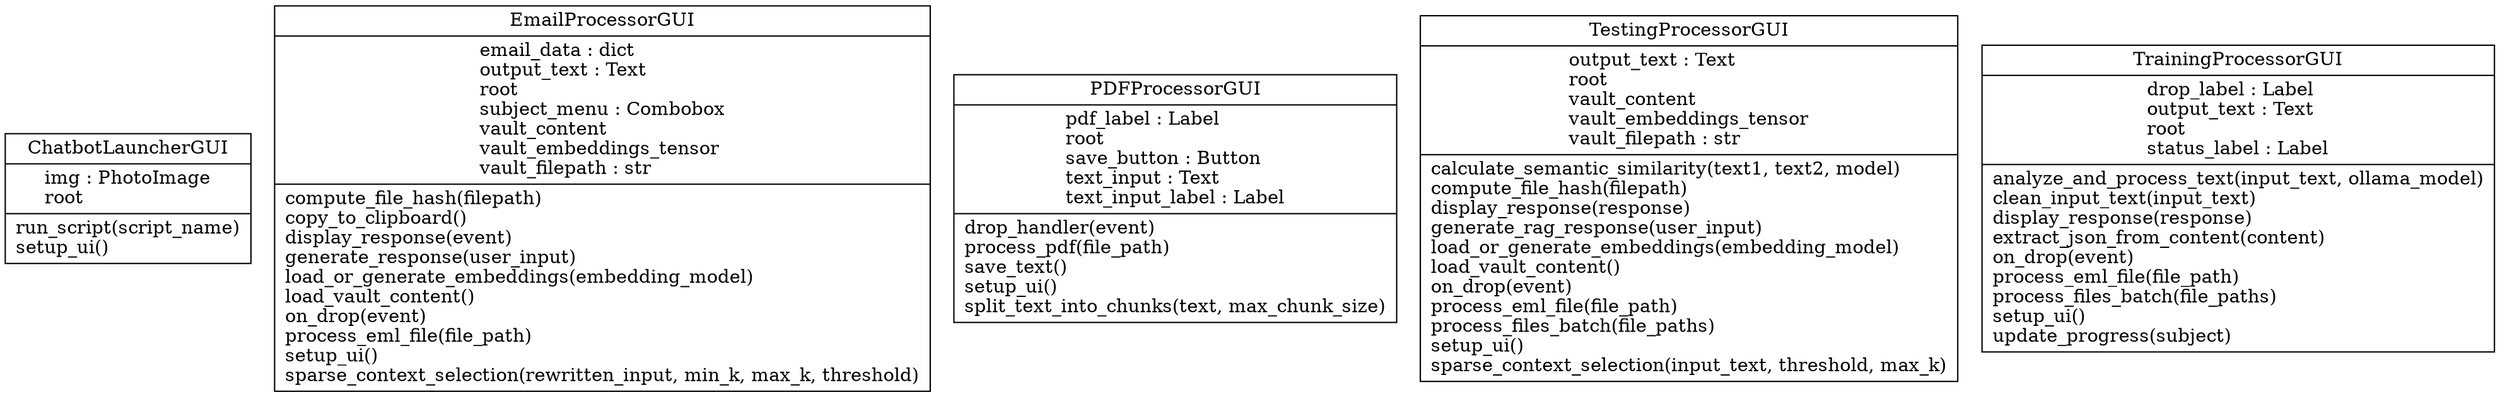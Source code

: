 digraph "classes_Chatbox24" {
rankdir=BT
charset="utf-8"
"Chatbox24 - test - New.Chatbot24.ChatbotLauncherGUI" [color="black", fontcolor="black", label=<{ChatbotLauncherGUI|img : PhotoImage<br ALIGN="LEFT"/>root<br ALIGN="LEFT"/>|run_script(script_name)<br ALIGN="LEFT"/>setup_ui()<br ALIGN="LEFT"/>}>, shape="record", style="solid"];
"Chatbox24 - test - New.GUI_work.EmailProcessorGUI" [color="black", fontcolor="black", label=<{EmailProcessorGUI|email_data : dict<br ALIGN="LEFT"/>output_text : Text<br ALIGN="LEFT"/>root<br ALIGN="LEFT"/>subject_menu : Combobox<br ALIGN="LEFT"/>vault_content<br ALIGN="LEFT"/>vault_embeddings_tensor<br ALIGN="LEFT"/>vault_filepath : str<br ALIGN="LEFT"/>|compute_file_hash(filepath)<br ALIGN="LEFT"/>copy_to_clipboard()<br ALIGN="LEFT"/>display_response(event)<br ALIGN="LEFT"/>generate_response(user_input)<br ALIGN="LEFT"/>load_or_generate_embeddings(embedding_model)<br ALIGN="LEFT"/>load_vault_content()<br ALIGN="LEFT"/>on_drop(event)<br ALIGN="LEFT"/>process_eml_file(file_path)<br ALIGN="LEFT"/>setup_ui()<br ALIGN="LEFT"/>sparse_context_selection(rewritten_input, min_k, max_k, threshold)<br ALIGN="LEFT"/>}>, shape="record", style="solid"];
"Chatbox24 - test - New.GUI_load.PDFProcessorGUI" [color="black", fontcolor="black", label=<{PDFProcessorGUI|pdf_label : Label<br ALIGN="LEFT"/>root<br ALIGN="LEFT"/>save_button : Button<br ALIGN="LEFT"/>text_input : Text<br ALIGN="LEFT"/>text_input_label : Label<br ALIGN="LEFT"/>|drop_handler(event)<br ALIGN="LEFT"/>process_pdf(file_path)<br ALIGN="LEFT"/>save_text()<br ALIGN="LEFT"/>setup_ui()<br ALIGN="LEFT"/>split_text_into_chunks(text, max_chunk_size)<br ALIGN="LEFT"/>}>, shape="record", style="solid"];
"Chatbox24 - test - New.GUI_testing.TestingProcessorGUI" [color="black", fontcolor="black", label=<{TestingProcessorGUI|output_text : Text<br ALIGN="LEFT"/>root<br ALIGN="LEFT"/>vault_content<br ALIGN="LEFT"/>vault_embeddings_tensor<br ALIGN="LEFT"/>vault_filepath : str<br ALIGN="LEFT"/>|calculate_semantic_similarity(text1, text2, model)<br ALIGN="LEFT"/>compute_file_hash(filepath)<br ALIGN="LEFT"/>display_response(response)<br ALIGN="LEFT"/>generate_rag_response(user_input)<br ALIGN="LEFT"/>load_or_generate_embeddings(embedding_model)<br ALIGN="LEFT"/>load_vault_content()<br ALIGN="LEFT"/>on_drop(event)<br ALIGN="LEFT"/>process_eml_file(file_path)<br ALIGN="LEFT"/>process_files_batch(file_paths)<br ALIGN="LEFT"/>setup_ui()<br ALIGN="LEFT"/>sparse_context_selection(input_text, threshold, max_k)<br ALIGN="LEFT"/>}>, shape="record", style="solid"];
"Chatbox24 - test - New.GUI_training.TrainingProcessorGUI" [color="black", fontcolor="black", label=<{TrainingProcessorGUI|drop_label : Label<br ALIGN="LEFT"/>output_text : Text<br ALIGN="LEFT"/>root<br ALIGN="LEFT"/>status_label : Label<br ALIGN="LEFT"/>|analyze_and_process_text(input_text, ollama_model)<br ALIGN="LEFT"/>clean_input_text(input_text)<br ALIGN="LEFT"/>display_response(response)<br ALIGN="LEFT"/>extract_json_from_content(content)<br ALIGN="LEFT"/>on_drop(event)<br ALIGN="LEFT"/>process_eml_file(file_path)<br ALIGN="LEFT"/>process_files_batch(file_paths)<br ALIGN="LEFT"/>setup_ui()<br ALIGN="LEFT"/>update_progress(subject)<br ALIGN="LEFT"/>}>, shape="record", style="solid"];
}
